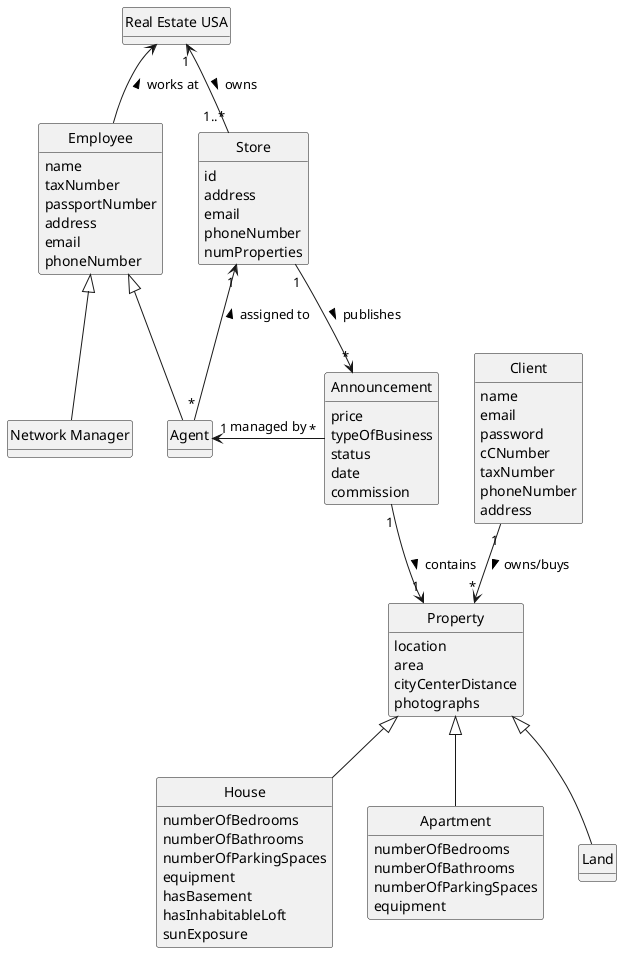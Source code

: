 @startuml
skinparam monochrome true
skinparam packageStyle rectangle
skinparam shadowing false

'left to right direction

skinparam classAttributeIconSize 0

hide circle
hide methods

class "Network Manager" as NetworkMan
class Agent


class Employee{
name
taxNumber
passportNumber
address
email
phoneNumber
}

class Announcement{
price
typeOfBusiness
status
date
commission
}

class Store{
id
address
email
phoneNumber
numProperties
}

class Property{
location
area
cityCenterDistance
photographs
}

class House{
numberOfBedrooms
numberOfBathrooms
numberOfParkingSpaces
equipment
hasBasement
hasInhabitableLoft
sunExposure
}

class Apartment{
numberOfBedrooms
numberOfBathrooms
numberOfParkingSpaces
equipment
}

class Land{
}

class Client{
name
email
password
cCNumber
taxNumber
phoneNumber
address
}

class "Real Estate USA"

"Real Estate USA" <-- Employee: works at <
"Real Estate USA" "1" <-- "1..*" Store: owns >
Employee <|-- NetworkMan
Employee <|-- Agent
Store "1" --> "*" Announcement: publishes >
Announcement "1" --> "1" Property: contains >
Client "1" --> "*" Property: owns/buys >
Agent "1" <- "*" Announcement: managed by
'Agent "*" <- "1" Store: assigned to >
Store "1" <-- "*" Agent: assigned to <

Property <|-- House
Property <|-- Apartment
Property <|-- Land



@enduml